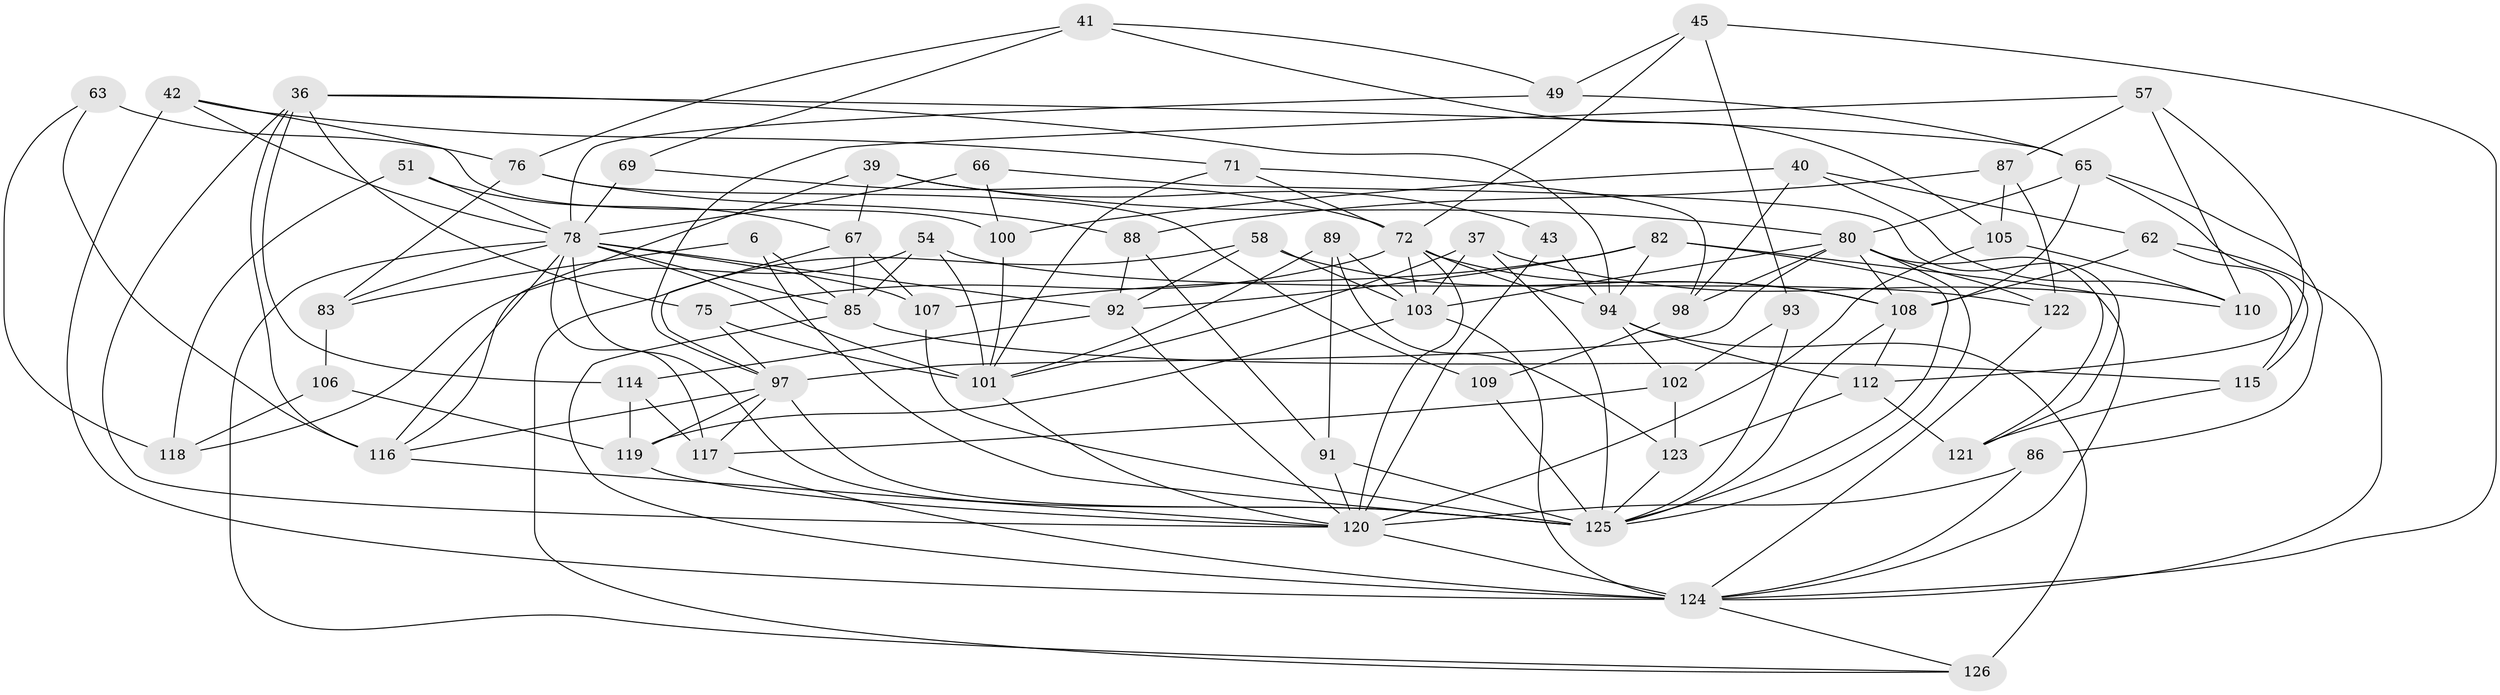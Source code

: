 // original degree distribution, {4: 1.0}
// Generated by graph-tools (version 1.1) at 2025/58/03/09/25 04:58:50]
// undirected, 63 vertices, 158 edges
graph export_dot {
graph [start="1"]
  node [color=gray90,style=filled];
  6;
  36 [super="+20+33"];
  37;
  39;
  40;
  41;
  42;
  43;
  45;
  49;
  51;
  54;
  57;
  58;
  62;
  63;
  65 [super="+34"];
  66;
  67 [super="+1"];
  69;
  71;
  72 [super="+61"];
  75;
  76 [super="+13"];
  78 [super="+64+52+29+73"];
  80 [super="+5+77+44"];
  82 [super="+27"];
  83 [super="+47"];
  85 [super="+46+81"];
  86;
  87;
  88;
  89;
  91;
  92 [super="+84+35"];
  93;
  94 [super="+74"];
  97 [super="+21+22+53"];
  98;
  100;
  101 [super="+19+23+79"];
  102;
  103 [super="+32"];
  105;
  106;
  107 [super="+4"];
  108 [super="+11+28"];
  109;
  110;
  112 [super="+90"];
  114;
  115;
  116 [super="+70"];
  117 [super="+95"];
  118;
  119 [super="+111"];
  120 [super="+17+24+60+104"];
  121;
  122;
  123;
  124 [super="+30+38"];
  125 [super="+96+113"];
  126 [super="+55"];
  6 -- 83 [weight=2];
  6 -- 125;
  6 -- 85;
  36 -- 114;
  36 -- 120;
  36 -- 94 [weight=2];
  36 -- 75;
  36 -- 116 [weight=2];
  36 -- 65;
  37 -- 110;
  37 -- 125;
  37 -- 103;
  37 -- 101;
  39 -- 43;
  39 -- 67;
  39 -- 80;
  39 -- 116;
  40 -- 62;
  40 -- 110;
  40 -- 100;
  40 -- 98;
  41 -- 105;
  41 -- 49;
  41 -- 76;
  41 -- 69;
  42 -- 71;
  42 -- 100;
  42 -- 78;
  42 -- 124;
  43 -- 120 [weight=2];
  43 -- 94;
  45 -- 49;
  45 -- 93;
  45 -- 72;
  45 -- 124;
  49 -- 65;
  49 -- 78;
  51 -- 118;
  51 -- 67;
  51 -- 78 [weight=2];
  54 -- 101;
  54 -- 118;
  54 -- 122;
  54 -- 85;
  57 -- 87;
  57 -- 112;
  57 -- 110;
  57 -- 97;
  58 -- 103;
  58 -- 92;
  58 -- 126;
  58 -- 108;
  62 -- 115;
  62 -- 108;
  62 -- 124;
  63 -- 76 [weight=2];
  63 -- 118;
  63 -- 116;
  65 -- 86;
  65 -- 108;
  65 -- 80;
  65 -- 115;
  66 -- 100;
  66 -- 121;
  66 -- 78 [weight=2];
  67 -- 107 [weight=2];
  67 -- 85;
  67 -- 97;
  69 -- 78 [weight=2];
  69 -- 72;
  71 -- 98;
  71 -- 101;
  71 -- 72;
  72 -- 103;
  72 -- 120 [weight=3];
  72 -- 75;
  72 -- 108;
  72 -- 94;
  75 -- 101;
  75 -- 97;
  76 -- 88;
  76 -- 83;
  76 -- 109;
  78 -- 107;
  78 -- 83;
  78 -- 85 [weight=2];
  78 -- 117;
  78 -- 92 [weight=2];
  78 -- 116 [weight=2];
  78 -- 101 [weight=2];
  78 -- 126;
  78 -- 125 [weight=2];
  80 -- 125;
  80 -- 103 [weight=2];
  80 -- 97;
  80 -- 122;
  80 -- 121;
  80 -- 98;
  80 -- 108;
  82 -- 107 [weight=2];
  82 -- 125;
  82 -- 92;
  82 -- 94;
  82 -- 124;
  83 -- 106 [weight=2];
  85 -- 115;
  85 -- 124 [weight=2];
  86 -- 120 [weight=2];
  86 -- 124;
  87 -- 88;
  87 -- 122;
  87 -- 105;
  88 -- 91;
  88 -- 92;
  89 -- 91;
  89 -- 123;
  89 -- 103;
  89 -- 101;
  91 -- 120;
  91 -- 125;
  92 -- 120 [weight=2];
  92 -- 114;
  93 -- 125 [weight=2];
  93 -- 102;
  94 -- 126 [weight=3];
  94 -- 112;
  94 -- 102;
  97 -- 119;
  97 -- 125 [weight=2];
  97 -- 116;
  97 -- 117 [weight=2];
  98 -- 109;
  100 -- 101;
  101 -- 120 [weight=2];
  102 -- 123;
  102 -- 117;
  103 -- 119;
  103 -- 124;
  105 -- 110;
  105 -- 120;
  106 -- 118;
  106 -- 119;
  107 -- 125;
  108 -- 112 [weight=2];
  108 -- 125;
  109 -- 125 [weight=2];
  112 -- 123;
  112 -- 121;
  114 -- 119;
  114 -- 117;
  115 -- 121;
  116 -- 120;
  117 -- 124;
  119 -- 120 [weight=2];
  120 -- 124;
  122 -- 124;
  123 -- 125;
  124 -- 126;
}
